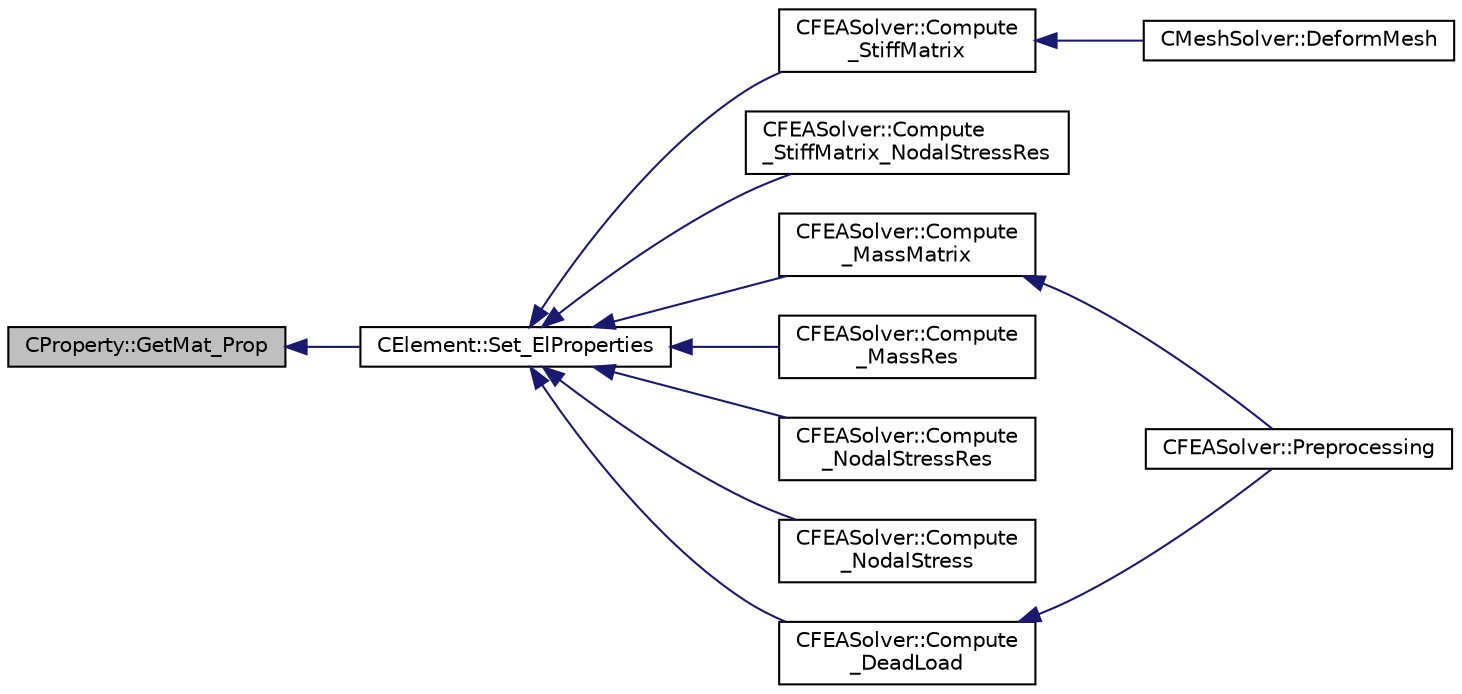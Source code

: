 digraph "CProperty::GetMat_Prop"
{
  edge [fontname="Helvetica",fontsize="10",labelfontname="Helvetica",labelfontsize="10"];
  node [fontname="Helvetica",fontsize="10",shape=record];
  rankdir="LR";
  Node42 [label="CProperty::GetMat_Prop",height=0.2,width=0.4,color="black", fillcolor="grey75", style="filled", fontcolor="black"];
  Node42 -> Node43 [dir="back",color="midnightblue",fontsize="10",style="solid",fontname="Helvetica"];
  Node43 [label="CElement::Set_ElProperties",height=0.2,width=0.4,color="black", fillcolor="white", style="filled",URL="$class_c_element.html#a5a9bc98cf64c54b7e073427967dc3f5a",tooltip="Store the values of the identifiers for element properties. "];
  Node43 -> Node44 [dir="back",color="midnightblue",fontsize="10",style="solid",fontname="Helvetica"];
  Node44 [label="CFEASolver::Compute\l_StiffMatrix",height=0.2,width=0.4,color="black", fillcolor="white", style="filled",URL="$class_c_f_e_a_solver.html#aaf81bf54a4492da76839dcede19b4f6e",tooltip="Compute the stiffness matrix of the problem. "];
  Node44 -> Node45 [dir="back",color="midnightblue",fontsize="10",style="solid",fontname="Helvetica"];
  Node45 [label="CMeshSolver::DeformMesh",height=0.2,width=0.4,color="black", fillcolor="white", style="filled",URL="$class_c_mesh_solver.html#a9f95488da182ba844e5ea3cd0d613399",tooltip="Grid deformation using the linear elasticity equations. "];
  Node43 -> Node46 [dir="back",color="midnightblue",fontsize="10",style="solid",fontname="Helvetica"];
  Node46 [label="CFEASolver::Compute\l_StiffMatrix_NodalStressRes",height=0.2,width=0.4,color="black", fillcolor="white", style="filled",URL="$class_c_f_e_a_solver.html#acc7c3af8140cd1137b5a0aab2dfcc80c",tooltip="Compute the stiffness matrix of the problem and the nodal stress terms at the same time (more efficie..."];
  Node43 -> Node47 [dir="back",color="midnightblue",fontsize="10",style="solid",fontname="Helvetica"];
  Node47 [label="CFEASolver::Compute\l_MassMatrix",height=0.2,width=0.4,color="black", fillcolor="white", style="filled",URL="$class_c_f_e_a_solver.html#a91890f6e74d393cc1855e908082ab6fc",tooltip="Compute the mass matrix of the problem. "];
  Node47 -> Node48 [dir="back",color="midnightblue",fontsize="10",style="solid",fontname="Helvetica"];
  Node48 [label="CFEASolver::Preprocessing",height=0.2,width=0.4,color="black", fillcolor="white", style="filled",URL="$class_c_f_e_a_solver.html#a2171424e52ccd32f17bcbd4972b1fe15",tooltip="Set residuals to zero. "];
  Node43 -> Node49 [dir="back",color="midnightblue",fontsize="10",style="solid",fontname="Helvetica"];
  Node49 [label="CFEASolver::Compute\l_MassRes",height=0.2,width=0.4,color="black", fillcolor="white", style="filled",URL="$class_c_f_e_a_solver.html#aab606fe0f20d94863b1cb1004b7a0bf8",tooltip="Compute the mass residual of the problem. "];
  Node43 -> Node50 [dir="back",color="midnightblue",fontsize="10",style="solid",fontname="Helvetica"];
  Node50 [label="CFEASolver::Compute\l_NodalStressRes",height=0.2,width=0.4,color="black", fillcolor="white", style="filled",URL="$class_c_f_e_a_solver.html#a010359fb7dd73f095bbb2174da3a8978",tooltip="Compute the nodal stress terms and add them to the residual. "];
  Node43 -> Node51 [dir="back",color="midnightblue",fontsize="10",style="solid",fontname="Helvetica"];
  Node51 [label="CFEASolver::Compute\l_NodalStress",height=0.2,width=0.4,color="black", fillcolor="white", style="filled",URL="$class_c_f_e_a_solver.html#a62ca6eda046cfa13437ce136aa27dfee",tooltip="Compute the stress at the nodes for output purposes. "];
  Node43 -> Node52 [dir="back",color="midnightblue",fontsize="10",style="solid",fontname="Helvetica"];
  Node52 [label="CFEASolver::Compute\l_DeadLoad",height=0.2,width=0.4,color="black", fillcolor="white", style="filled",URL="$class_c_f_e_a_solver.html#aa986b9f606a3f2b327af7d273c1bc6f3",tooltip="Compute the dead loads. "];
  Node52 -> Node48 [dir="back",color="midnightblue",fontsize="10",style="solid",fontname="Helvetica"];
}
